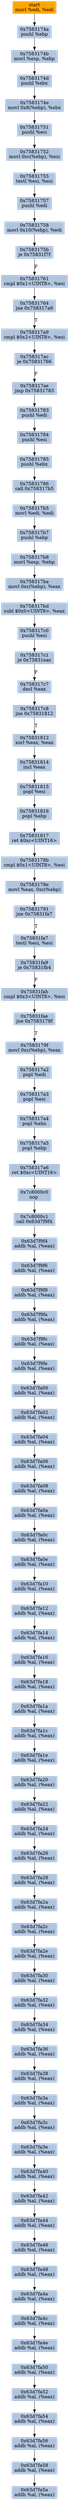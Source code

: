 digraph G {
node[shape=rectangle,style=filled,fillcolor=lightsteelblue,color=lightsteelblue]
bgcolor="transparent"
a0x75831748movl_edi_edi[label="start\nmovl %edi, %edi",color="lightgrey",fillcolor="orange"];
a0x7583174apushl_ebp[label="0x7583174a\npushl %ebp"];
a0x7583174bmovl_esp_ebp[label="0x7583174b\nmovl %esp, %ebp"];
a0x7583174dpushl_ebx[label="0x7583174d\npushl %ebx"];
a0x7583174emovl_0x8ebp__ebx[label="0x7583174e\nmovl 0x8(%ebp), %ebx"];
a0x75831751pushl_esi[label="0x75831751\npushl %esi"];
a0x75831752movl_0xcebp__esi[label="0x75831752\nmovl 0xc(%ebp), %esi"];
a0x75831755testl_esi_esi[label="0x75831755\ntestl %esi, %esi"];
a0x75831757pushl_edi[label="0x75831757\npushl %edi"];
a0x75831758movl_0x10ebp__edi[label="0x75831758\nmovl 0x10(%ebp), %edi"];
a0x7583175bje_0x75831f7f[label="0x7583175b\nje 0x75831f7f"];
a0x75831761cmpl_0x1UINT8_esi[label="0x75831761\ncmpl $0x1<UINT8>, %esi"];
a0x75831764jne_0x758317a9[label="0x75831764\njne 0x758317a9"];
a0x758317a9cmpl_0x2UINT8_esi[label="0x758317a9\ncmpl $0x2<UINT8>, %esi"];
a0x758317acje_0x75831766[label="0x758317ac\nje 0x75831766"];
a0x758317aejmp_0x75831783[label="0x758317ae\njmp 0x75831783"];
a0x75831783pushl_edi[label="0x75831783\npushl %edi"];
a0x75831784pushl_esi[label="0x75831784\npushl %esi"];
a0x75831785pushl_ebx[label="0x75831785\npushl %ebx"];
a0x75831786call_0x758317b5[label="0x75831786\ncall 0x758317b5"];
a0x758317b5movl_edi_edi[label="0x758317b5\nmovl %edi, %edi"];
a0x758317b7pushl_ebp[label="0x758317b7\npushl %ebp"];
a0x758317b8movl_esp_ebp[label="0x758317b8\nmovl %esp, %ebp"];
a0x758317bamovl_0xcebp__eax[label="0x758317ba\nmovl 0xc(%ebp), %eax"];
a0x758317bdsubl_0x0UINT8_eax[label="0x758317bd\nsubl $0x0<UINT8>, %eax"];
a0x758317c0pushl_esi[label="0x758317c0\npushl %esi"];
a0x758317c1je_0x75831eac[label="0x758317c1\nje 0x75831eac"];
a0x758317c7decl_eax[label="0x758317c7\ndecl %eax"];
a0x758317c8jne_0x75831812[label="0x758317c8\njne 0x75831812"];
a0x75831812xorl_eax_eax[label="0x75831812\nxorl %eax, %eax"];
a0x75831814incl_eax[label="0x75831814\nincl %eax"];
a0x75831815popl_esi[label="0x75831815\npopl %esi"];
a0x75831816popl_ebp[label="0x75831816\npopl %ebp"];
a0x75831817ret_0xcUINT16[label="0x75831817\nret $0xc<UINT16>"];
a0x7583178bcmpl_0x1UINT8_esi[label="0x7583178b\ncmpl $0x1<UINT8>, %esi"];
a0x7583178emovl_eax_0xcebp_[label="0x7583178e\nmovl %eax, 0xc(%ebp)"];
a0x75831791jne_0x75831fa7[label="0x75831791\njne 0x75831fa7"];
a0x75831fa7testl_esi_esi[label="0x75831fa7\ntestl %esi, %esi"];
a0x75831fa9je_0x75831fb4[label="0x75831fa9\nje 0x75831fb4"];
a0x75831fabcmpl_0x3UINT8_esi[label="0x75831fab\ncmpl $0x3<UINT8>, %esi"];
a0x75831faejne_0x7583179f[label="0x75831fae\njne 0x7583179f"];
a0x7583179fmovl_0xcebp__eax[label="0x7583179f\nmovl 0xc(%ebp), %eax"];
a0x758317a2popl_edi[label="0x758317a2\npopl %edi"];
a0x758317a3popl_esi[label="0x758317a3\npopl %esi"];
a0x758317a4popl_ebx[label="0x758317a4\npopl %ebx"];
a0x758317a5popl_ebp[label="0x758317a5\npopl %ebp"];
a0x758317a6ret_0xcUINT16[label="0x758317a6\nret $0xc<UINT16>"];
a0x7c8000c0nop_[label="0x7c8000c0\nnop "];
a0x7c8000c1call_0x63d7f9f4[label="0x7c8000c1\ncall 0x63d7f9f4"];
a0x63d7f9f4addb_al_eax_[label="0x63d7f9f4\naddb %al, (%eax)"];
a0x63d7f9f6addb_al_eax_[label="0x63d7f9f6\naddb %al, (%eax)"];
a0x63d7f9f8addb_al_eax_[label="0x63d7f9f8\naddb %al, (%eax)"];
a0x63d7f9faaddb_al_eax_[label="0x63d7f9fa\naddb %al, (%eax)"];
a0x63d7f9fcaddb_al_eax_[label="0x63d7f9fc\naddb %al, (%eax)"];
a0x63d7f9feaddb_al_eax_[label="0x63d7f9fe\naddb %al, (%eax)"];
a0x63d7fa00addb_al_eax_[label="0x63d7fa00\naddb %al, (%eax)"];
a0x63d7fa02addb_al_eax_[label="0x63d7fa02\naddb %al, (%eax)"];
a0x63d7fa04addb_al_eax_[label="0x63d7fa04\naddb %al, (%eax)"];
a0x63d7fa06addb_al_eax_[label="0x63d7fa06\naddb %al, (%eax)"];
a0x63d7fa08addb_al_eax_[label="0x63d7fa08\naddb %al, (%eax)"];
a0x63d7fa0aaddb_al_eax_[label="0x63d7fa0a\naddb %al, (%eax)"];
a0x63d7fa0caddb_al_eax_[label="0x63d7fa0c\naddb %al, (%eax)"];
a0x63d7fa0eaddb_al_eax_[label="0x63d7fa0e\naddb %al, (%eax)"];
a0x63d7fa10addb_al_eax_[label="0x63d7fa10\naddb %al, (%eax)"];
a0x63d7fa12addb_al_eax_[label="0x63d7fa12\naddb %al, (%eax)"];
a0x63d7fa14addb_al_eax_[label="0x63d7fa14\naddb %al, (%eax)"];
a0x63d7fa16addb_al_eax_[label="0x63d7fa16\naddb %al, (%eax)"];
a0x63d7fa18addb_al_eax_[label="0x63d7fa18\naddb %al, (%eax)"];
a0x63d7fa1aaddb_al_eax_[label="0x63d7fa1a\naddb %al, (%eax)"];
a0x63d7fa1caddb_al_eax_[label="0x63d7fa1c\naddb %al, (%eax)"];
a0x63d7fa1eaddb_al_eax_[label="0x63d7fa1e\naddb %al, (%eax)"];
a0x63d7fa20addb_al_eax_[label="0x63d7fa20\naddb %al, (%eax)"];
a0x63d7fa22addb_al_eax_[label="0x63d7fa22\naddb %al, (%eax)"];
a0x63d7fa24addb_al_eax_[label="0x63d7fa24\naddb %al, (%eax)"];
a0x63d7fa26addb_al_eax_[label="0x63d7fa26\naddb %al, (%eax)"];
a0x63d7fa28addb_al_eax_[label="0x63d7fa28\naddb %al, (%eax)"];
a0x63d7fa2aaddb_al_eax_[label="0x63d7fa2a\naddb %al, (%eax)"];
a0x63d7fa2caddb_al_eax_[label="0x63d7fa2c\naddb %al, (%eax)"];
a0x63d7fa2eaddb_al_eax_[label="0x63d7fa2e\naddb %al, (%eax)"];
a0x63d7fa30addb_al_eax_[label="0x63d7fa30\naddb %al, (%eax)"];
a0x63d7fa32addb_al_eax_[label="0x63d7fa32\naddb %al, (%eax)"];
a0x63d7fa34addb_al_eax_[label="0x63d7fa34\naddb %al, (%eax)"];
a0x63d7fa36addb_al_eax_[label="0x63d7fa36\naddb %al, (%eax)"];
a0x63d7fa38addb_al_eax_[label="0x63d7fa38\naddb %al, (%eax)"];
a0x63d7fa3aaddb_al_eax_[label="0x63d7fa3a\naddb %al, (%eax)"];
a0x63d7fa3caddb_al_eax_[label="0x63d7fa3c\naddb %al, (%eax)"];
a0x63d7fa3eaddb_al_eax_[label="0x63d7fa3e\naddb %al, (%eax)"];
a0x63d7fa40addb_al_eax_[label="0x63d7fa40\naddb %al, (%eax)"];
a0x63d7fa42addb_al_eax_[label="0x63d7fa42\naddb %al, (%eax)"];
a0x63d7fa44addb_al_eax_[label="0x63d7fa44\naddb %al, (%eax)"];
a0x63d7fa46addb_al_eax_[label="0x63d7fa46\naddb %al, (%eax)"];
a0x63d7fa48addb_al_eax_[label="0x63d7fa48\naddb %al, (%eax)"];
a0x63d7fa4aaddb_al_eax_[label="0x63d7fa4a\naddb %al, (%eax)"];
a0x63d7fa4caddb_al_eax_[label="0x63d7fa4c\naddb %al, (%eax)"];
a0x63d7fa4eaddb_al_eax_[label="0x63d7fa4e\naddb %al, (%eax)"];
a0x63d7fa50addb_al_eax_[label="0x63d7fa50\naddb %al, (%eax)"];
a0x63d7fa52addb_al_eax_[label="0x63d7fa52\naddb %al, (%eax)"];
a0x63d7fa54addb_al_eax_[label="0x63d7fa54\naddb %al, (%eax)"];
a0x63d7fa56addb_al_eax_[label="0x63d7fa56\naddb %al, (%eax)"];
a0x63d7fa58addb_al_eax_[label="0x63d7fa58\naddb %al, (%eax)"];
a0x63d7fa5aaddb_al_eax_[label="0x63d7fa5a\naddb %al, (%eax)"];
a0x75831748movl_edi_edi -> a0x7583174apushl_ebp [color="#000000"];
a0x7583174apushl_ebp -> a0x7583174bmovl_esp_ebp [color="#000000"];
a0x7583174bmovl_esp_ebp -> a0x7583174dpushl_ebx [color="#000000"];
a0x7583174dpushl_ebx -> a0x7583174emovl_0x8ebp__ebx [color="#000000"];
a0x7583174emovl_0x8ebp__ebx -> a0x75831751pushl_esi [color="#000000"];
a0x75831751pushl_esi -> a0x75831752movl_0xcebp__esi [color="#000000"];
a0x75831752movl_0xcebp__esi -> a0x75831755testl_esi_esi [color="#000000"];
a0x75831755testl_esi_esi -> a0x75831757pushl_edi [color="#000000"];
a0x75831757pushl_edi -> a0x75831758movl_0x10ebp__edi [color="#000000"];
a0x75831758movl_0x10ebp__edi -> a0x7583175bje_0x75831f7f [color="#000000"];
a0x7583175bje_0x75831f7f -> a0x75831761cmpl_0x1UINT8_esi [color="#000000",label="F"];
a0x75831761cmpl_0x1UINT8_esi -> a0x75831764jne_0x758317a9 [color="#000000"];
a0x75831764jne_0x758317a9 -> a0x758317a9cmpl_0x2UINT8_esi [color="#000000",label="T"];
a0x758317a9cmpl_0x2UINT8_esi -> a0x758317acje_0x75831766 [color="#000000"];
a0x758317acje_0x75831766 -> a0x758317aejmp_0x75831783 [color="#000000",label="F"];
a0x758317aejmp_0x75831783 -> a0x75831783pushl_edi [color="#000000"];
a0x75831783pushl_edi -> a0x75831784pushl_esi [color="#000000"];
a0x75831784pushl_esi -> a0x75831785pushl_ebx [color="#000000"];
a0x75831785pushl_ebx -> a0x75831786call_0x758317b5 [color="#000000"];
a0x75831786call_0x758317b5 -> a0x758317b5movl_edi_edi [color="#000000"];
a0x758317b5movl_edi_edi -> a0x758317b7pushl_ebp [color="#000000"];
a0x758317b7pushl_ebp -> a0x758317b8movl_esp_ebp [color="#000000"];
a0x758317b8movl_esp_ebp -> a0x758317bamovl_0xcebp__eax [color="#000000"];
a0x758317bamovl_0xcebp__eax -> a0x758317bdsubl_0x0UINT8_eax [color="#000000"];
a0x758317bdsubl_0x0UINT8_eax -> a0x758317c0pushl_esi [color="#000000"];
a0x758317c0pushl_esi -> a0x758317c1je_0x75831eac [color="#000000"];
a0x758317c1je_0x75831eac -> a0x758317c7decl_eax [color="#000000",label="F"];
a0x758317c7decl_eax -> a0x758317c8jne_0x75831812 [color="#000000"];
a0x758317c8jne_0x75831812 -> a0x75831812xorl_eax_eax [color="#000000",label="T"];
a0x75831812xorl_eax_eax -> a0x75831814incl_eax [color="#000000"];
a0x75831814incl_eax -> a0x75831815popl_esi [color="#000000"];
a0x75831815popl_esi -> a0x75831816popl_ebp [color="#000000"];
a0x75831816popl_ebp -> a0x75831817ret_0xcUINT16 [color="#000000"];
a0x75831817ret_0xcUINT16 -> a0x7583178bcmpl_0x1UINT8_esi [color="#000000"];
a0x7583178bcmpl_0x1UINT8_esi -> a0x7583178emovl_eax_0xcebp_ [color="#000000"];
a0x7583178emovl_eax_0xcebp_ -> a0x75831791jne_0x75831fa7 [color="#000000"];
a0x75831791jne_0x75831fa7 -> a0x75831fa7testl_esi_esi [color="#000000",label="T"];
a0x75831fa7testl_esi_esi -> a0x75831fa9je_0x75831fb4 [color="#000000"];
a0x75831fa9je_0x75831fb4 -> a0x75831fabcmpl_0x3UINT8_esi [color="#000000",label="F"];
a0x75831fabcmpl_0x3UINT8_esi -> a0x75831faejne_0x7583179f [color="#000000"];
a0x75831faejne_0x7583179f -> a0x7583179fmovl_0xcebp__eax [color="#000000",label="T"];
a0x7583179fmovl_0xcebp__eax -> a0x758317a2popl_edi [color="#000000"];
a0x758317a2popl_edi -> a0x758317a3popl_esi [color="#000000"];
a0x758317a3popl_esi -> a0x758317a4popl_ebx [color="#000000"];
a0x758317a4popl_ebx -> a0x758317a5popl_ebp [color="#000000"];
a0x758317a5popl_ebp -> a0x758317a6ret_0xcUINT16 [color="#000000"];
a0x758317a6ret_0xcUINT16 -> a0x7c8000c0nop_ [color="#000000"];
a0x7c8000c0nop_ -> a0x7c8000c1call_0x63d7f9f4 [color="#000000"];
a0x7c8000c1call_0x63d7f9f4 -> a0x63d7f9f4addb_al_eax_ [color="#000000"];
a0x63d7f9f4addb_al_eax_ -> a0x63d7f9f6addb_al_eax_ [color="#000000"];
a0x63d7f9f6addb_al_eax_ -> a0x63d7f9f8addb_al_eax_ [color="#000000"];
a0x63d7f9f8addb_al_eax_ -> a0x63d7f9faaddb_al_eax_ [color="#000000"];
a0x63d7f9faaddb_al_eax_ -> a0x63d7f9fcaddb_al_eax_ [color="#000000"];
a0x63d7f9fcaddb_al_eax_ -> a0x63d7f9feaddb_al_eax_ [color="#000000"];
a0x63d7f9feaddb_al_eax_ -> a0x63d7fa00addb_al_eax_ [color="#000000"];
a0x63d7fa00addb_al_eax_ -> a0x63d7fa02addb_al_eax_ [color="#000000"];
a0x63d7fa02addb_al_eax_ -> a0x63d7fa04addb_al_eax_ [color="#000000"];
a0x63d7fa04addb_al_eax_ -> a0x63d7fa06addb_al_eax_ [color="#000000"];
a0x63d7fa06addb_al_eax_ -> a0x63d7fa08addb_al_eax_ [color="#000000"];
a0x63d7fa08addb_al_eax_ -> a0x63d7fa0aaddb_al_eax_ [color="#000000"];
a0x63d7fa0aaddb_al_eax_ -> a0x63d7fa0caddb_al_eax_ [color="#000000"];
a0x63d7fa0caddb_al_eax_ -> a0x63d7fa0eaddb_al_eax_ [color="#000000"];
a0x63d7fa0eaddb_al_eax_ -> a0x63d7fa10addb_al_eax_ [color="#000000"];
a0x63d7fa10addb_al_eax_ -> a0x63d7fa12addb_al_eax_ [color="#000000"];
a0x63d7fa12addb_al_eax_ -> a0x63d7fa14addb_al_eax_ [color="#000000"];
a0x63d7fa14addb_al_eax_ -> a0x63d7fa16addb_al_eax_ [color="#000000"];
a0x63d7fa16addb_al_eax_ -> a0x63d7fa18addb_al_eax_ [color="#000000"];
a0x63d7fa18addb_al_eax_ -> a0x63d7fa1aaddb_al_eax_ [color="#000000"];
a0x63d7fa1aaddb_al_eax_ -> a0x63d7fa1caddb_al_eax_ [color="#000000"];
a0x63d7fa1caddb_al_eax_ -> a0x63d7fa1eaddb_al_eax_ [color="#000000"];
a0x63d7fa1eaddb_al_eax_ -> a0x63d7fa20addb_al_eax_ [color="#000000"];
a0x63d7fa20addb_al_eax_ -> a0x63d7fa22addb_al_eax_ [color="#000000"];
a0x63d7fa22addb_al_eax_ -> a0x63d7fa24addb_al_eax_ [color="#000000"];
a0x63d7fa24addb_al_eax_ -> a0x63d7fa26addb_al_eax_ [color="#000000"];
a0x63d7fa26addb_al_eax_ -> a0x63d7fa28addb_al_eax_ [color="#000000"];
a0x63d7fa28addb_al_eax_ -> a0x63d7fa2aaddb_al_eax_ [color="#000000"];
a0x63d7fa2aaddb_al_eax_ -> a0x63d7fa2caddb_al_eax_ [color="#000000"];
a0x63d7fa2caddb_al_eax_ -> a0x63d7fa2eaddb_al_eax_ [color="#000000"];
a0x63d7fa2eaddb_al_eax_ -> a0x63d7fa30addb_al_eax_ [color="#000000"];
a0x63d7fa30addb_al_eax_ -> a0x63d7fa32addb_al_eax_ [color="#000000"];
a0x63d7fa32addb_al_eax_ -> a0x63d7fa34addb_al_eax_ [color="#000000"];
a0x63d7fa34addb_al_eax_ -> a0x63d7fa36addb_al_eax_ [color="#000000"];
a0x63d7fa36addb_al_eax_ -> a0x63d7fa38addb_al_eax_ [color="#000000"];
a0x63d7fa38addb_al_eax_ -> a0x63d7fa3aaddb_al_eax_ [color="#000000"];
a0x63d7fa3aaddb_al_eax_ -> a0x63d7fa3caddb_al_eax_ [color="#000000"];
a0x63d7fa3caddb_al_eax_ -> a0x63d7fa3eaddb_al_eax_ [color="#000000"];
a0x63d7fa3eaddb_al_eax_ -> a0x63d7fa40addb_al_eax_ [color="#000000"];
a0x63d7fa40addb_al_eax_ -> a0x63d7fa42addb_al_eax_ [color="#000000"];
a0x63d7fa42addb_al_eax_ -> a0x63d7fa44addb_al_eax_ [color="#000000"];
a0x63d7fa44addb_al_eax_ -> a0x63d7fa46addb_al_eax_ [color="#000000"];
a0x63d7fa46addb_al_eax_ -> a0x63d7fa48addb_al_eax_ [color="#000000"];
a0x63d7fa48addb_al_eax_ -> a0x63d7fa4aaddb_al_eax_ [color="#000000"];
a0x63d7fa4aaddb_al_eax_ -> a0x63d7fa4caddb_al_eax_ [color="#000000"];
a0x63d7fa4caddb_al_eax_ -> a0x63d7fa4eaddb_al_eax_ [color="#000000"];
a0x63d7fa4eaddb_al_eax_ -> a0x63d7fa50addb_al_eax_ [color="#000000"];
a0x63d7fa50addb_al_eax_ -> a0x63d7fa52addb_al_eax_ [color="#000000"];
a0x63d7fa52addb_al_eax_ -> a0x63d7fa54addb_al_eax_ [color="#000000"];
a0x63d7fa54addb_al_eax_ -> a0x63d7fa56addb_al_eax_ [color="#000000"];
a0x63d7fa56addb_al_eax_ -> a0x63d7fa58addb_al_eax_ [color="#000000"];
a0x63d7fa58addb_al_eax_ -> a0x63d7fa5aaddb_al_eax_ [color="#000000"];
}
